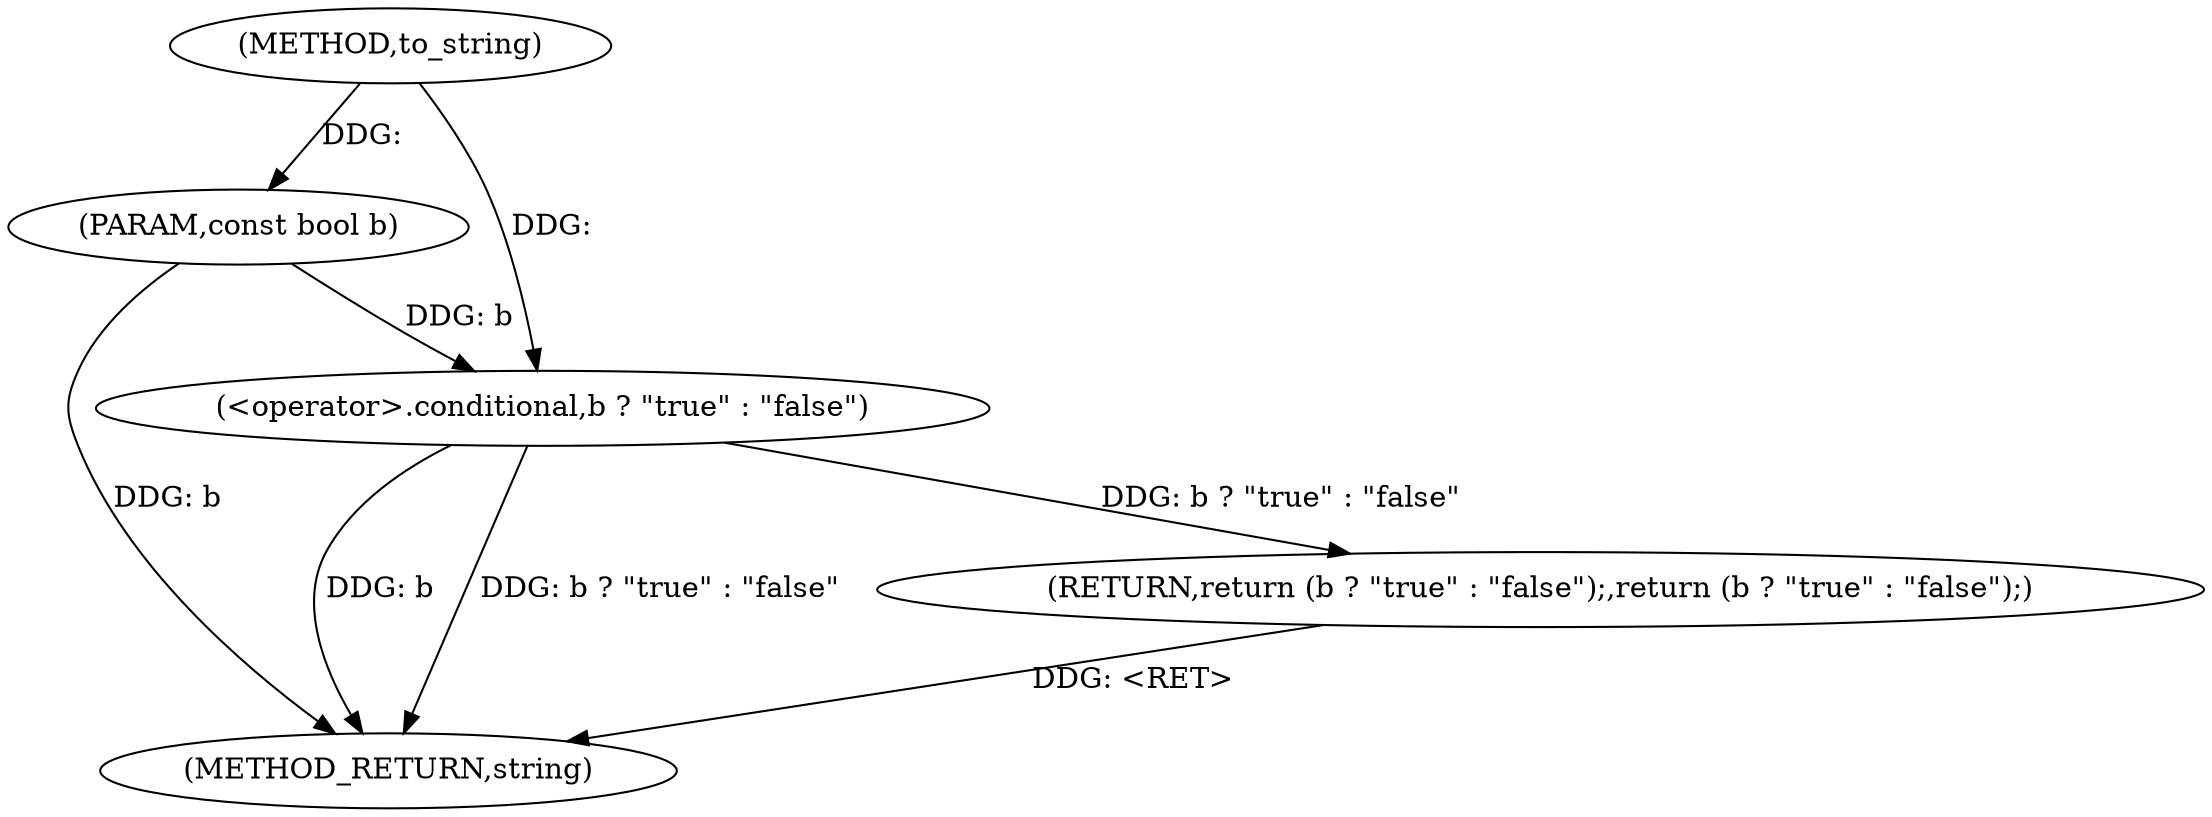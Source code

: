 digraph "to_string" {  
"1000137" [label = "(METHOD,to_string)" ]
"1000145" [label = "(METHOD_RETURN,string)" ]
"1000138" [label = "(PARAM,const bool b)" ]
"1000140" [label = "(RETURN,return (b ? \"true\" : \"false\");,return (b ? \"true\" : \"false\");)" ]
"1000141" [label = "(<operator>.conditional,b ? \"true\" : \"false\")" ]
  "1000138" -> "1000145"  [ label = "DDG: b"] 
  "1000141" -> "1000145"  [ label = "DDG: b"] 
  "1000141" -> "1000145"  [ label = "DDG: b ? \"true\" : \"false\""] 
  "1000140" -> "1000145"  [ label = "DDG: <RET>"] 
  "1000137" -> "1000138"  [ label = "DDG: "] 
  "1000141" -> "1000140"  [ label = "DDG: b ? \"true\" : \"false\""] 
  "1000138" -> "1000141"  [ label = "DDG: b"] 
  "1000137" -> "1000141"  [ label = "DDG: "] 
}
